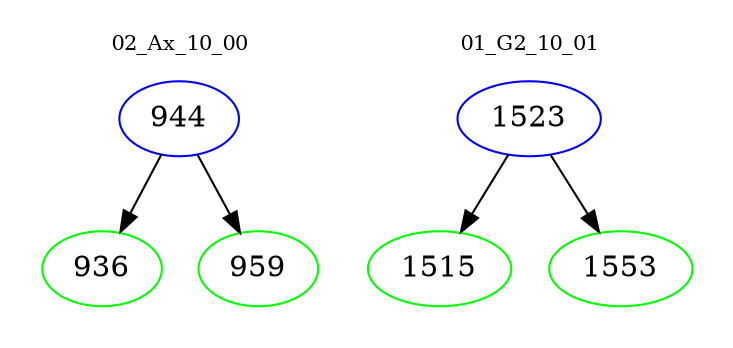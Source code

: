 digraph{
subgraph cluster_0 {
color = white
label = "02_Ax_10_00";
fontsize=10;
T0_944 [label="944", color="blue"]
T0_944 -> T0_936 [color="black"]
T0_936 [label="936", color="green"]
T0_944 -> T0_959 [color="black"]
T0_959 [label="959", color="green"]
}
subgraph cluster_1 {
color = white
label = "01_G2_10_01";
fontsize=10;
T1_1523 [label="1523", color="blue"]
T1_1523 -> T1_1515 [color="black"]
T1_1515 [label="1515", color="green"]
T1_1523 -> T1_1553 [color="black"]
T1_1553 [label="1553", color="green"]
}
}
